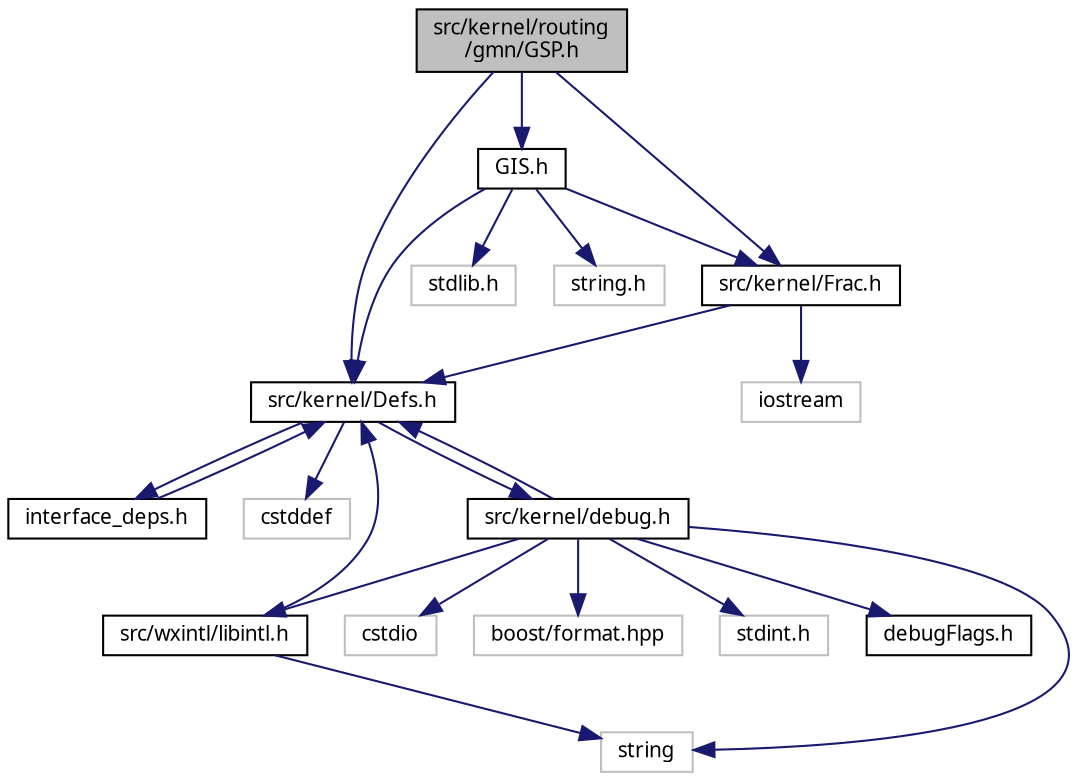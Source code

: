digraph "src/kernel/routing/gmn/GSP.h"
{
  edge [fontname="Sans",fontsize="10",labelfontname="Sans",labelfontsize="10"];
  node [fontname="Sans",fontsize="10",shape=record];
  Node0 [label="src/kernel/routing\l/gmn/GSP.h",height=0.2,width=0.4,color="black", fillcolor="grey75", style="filled", fontcolor="black"];
  Node0 -> Node1 [color="midnightblue",fontsize="10",style="solid",fontname="Sans"];
  Node1 [label="src/kernel/Defs.h",height=0.2,width=0.4,color="black", fillcolor="white", style="filled",URL="$d1/d73/Defs_8h.html",tooltip="Common definitions. "];
  Node1 -> Node2 [color="midnightblue",fontsize="10",style="solid",fontname="Sans"];
  Node2 [label="interface_deps.h",height=0.2,width=0.4,color="black", fillcolor="white", style="filled",URL="$de/ddd/interface__deps_8h.html"];
  Node2 -> Node1 [color="midnightblue",fontsize="10",style="solid",fontname="Sans"];
  Node1 -> Node3 [color="midnightblue",fontsize="10",style="solid",fontname="Sans"];
  Node3 [label="cstddef",height=0.2,width=0.4,color="grey75", fillcolor="white", style="filled"];
  Node1 -> Node4 [color="midnightblue",fontsize="10",style="solid",fontname="Sans"];
  Node4 [label="src/kernel/debug.h",height=0.2,width=0.4,color="black", fillcolor="white", style="filled",URL="$db/d16/debug_8h.html"];
  Node4 -> Node1 [color="midnightblue",fontsize="10",style="solid",fontname="Sans"];
  Node4 -> Node5 [color="midnightblue",fontsize="10",style="solid",fontname="Sans"];
  Node5 [label="src/wxintl/libintl.h",height=0.2,width=0.4,color="black", fillcolor="white", style="filled",URL="$d4/d64/libintl_8h.html"];
  Node5 -> Node1 [color="midnightblue",fontsize="10",style="solid",fontname="Sans"];
  Node5 -> Node6 [color="midnightblue",fontsize="10",style="solid",fontname="Sans"];
  Node6 [label="string",height=0.2,width=0.4,color="grey75", fillcolor="white", style="filled"];
  Node4 -> Node6 [color="midnightblue",fontsize="10",style="solid",fontname="Sans"];
  Node4 -> Node7 [color="midnightblue",fontsize="10",style="solid",fontname="Sans"];
  Node7 [label="cstdio",height=0.2,width=0.4,color="grey75", fillcolor="white", style="filled"];
  Node4 -> Node8 [color="midnightblue",fontsize="10",style="solid",fontname="Sans"];
  Node8 [label="boost/format.hpp",height=0.2,width=0.4,color="grey75", fillcolor="white", style="filled"];
  Node4 -> Node9 [color="midnightblue",fontsize="10",style="solid",fontname="Sans"];
  Node9 [label="stdint.h",height=0.2,width=0.4,color="grey75", fillcolor="white", style="filled"];
  Node4 -> Node10 [color="midnightblue",fontsize="10",style="solid",fontname="Sans"];
  Node10 [label="debugFlags.h",height=0.2,width=0.4,color="black", fillcolor="white", style="filled",URL="$d4/dab/debugFlags_8h.html",tooltip="Debug flags for mutabor debug mode. "];
  Node0 -> Node11 [color="midnightblue",fontsize="10",style="solid",fontname="Sans"];
  Node11 [label="src/kernel/Frac.h",height=0.2,width=0.4,color="black", fillcolor="white", style="filled",URL="$df/d4f/Frac_8h.html",tooltip="Fraction class for Mutabor. "];
  Node11 -> Node1 [color="midnightblue",fontsize="10",style="solid",fontname="Sans"];
  Node11 -> Node12 [color="midnightblue",fontsize="10",style="solid",fontname="Sans"];
  Node12 [label="iostream",height=0.2,width=0.4,color="grey75", fillcolor="white", style="filled"];
  Node0 -> Node13 [color="midnightblue",fontsize="10",style="solid",fontname="Sans"];
  Node13 [label="GIS.h",height=0.2,width=0.4,color="black", fillcolor="white", style="filled",URL="$dd/d4d/GIS_8h.html"];
  Node13 -> Node1 [color="midnightblue",fontsize="10",style="solid",fontname="Sans"];
  Node13 -> Node11 [color="midnightblue",fontsize="10",style="solid",fontname="Sans"];
  Node13 -> Node14 [color="midnightblue",fontsize="10",style="solid",fontname="Sans"];
  Node14 [label="string.h",height=0.2,width=0.4,color="grey75", fillcolor="white", style="filled"];
  Node13 -> Node15 [color="midnightblue",fontsize="10",style="solid",fontname="Sans"];
  Node15 [label="stdlib.h",height=0.2,width=0.4,color="grey75", fillcolor="white", style="filled"];
}
